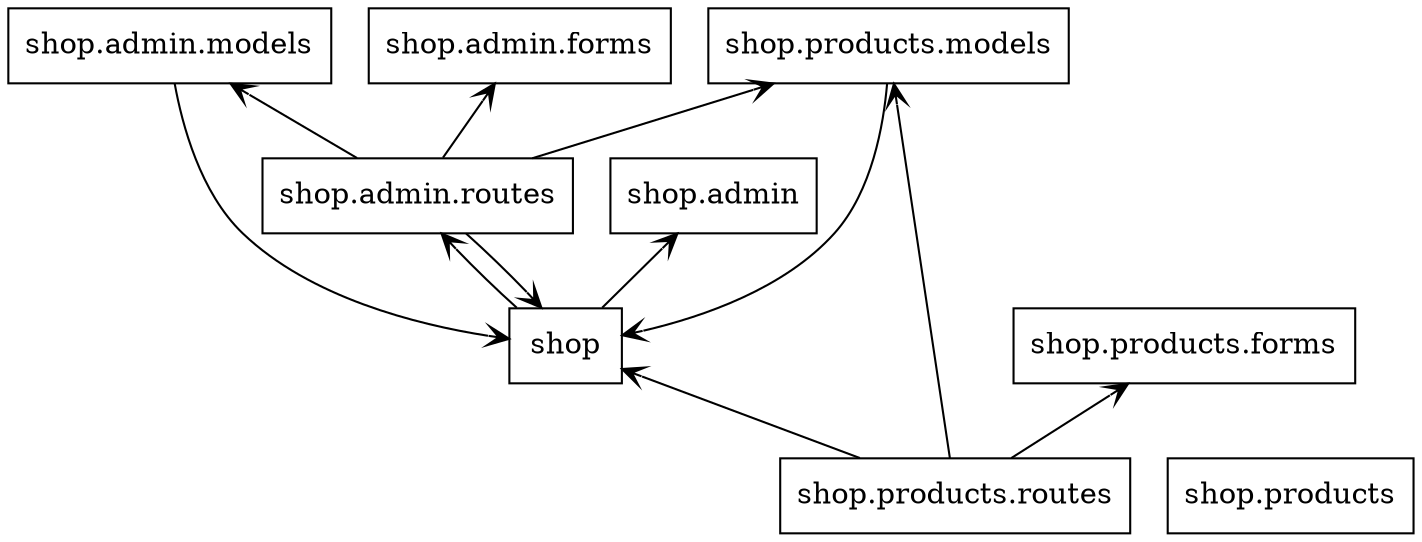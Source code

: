 digraph "packages" {
charset="utf-8"
rankdir=BT
"0" [label="shop", shape="box"];
"1" [label="shop.admin", shape="box"];
"2" [label="shop.admin.forms", shape="box"];
"3" [label="shop.admin.models", shape="box"];
"4" [label="shop.admin.routes", shape="box"];
"5" [label="shop.products", shape="box"];
"6" [label="shop.products.forms", shape="box"];
"7" [label="shop.products.models", shape="box"];
"8" [label="shop.products.routes", shape="box"];
"0" -> "1" [arrowhead="open", arrowtail="none"];
"0" -> "4" [arrowhead="open", arrowtail="none"];
"3" -> "0" [arrowhead="open", arrowtail="none"];
"4" -> "0" [arrowhead="open", arrowtail="none"];
"4" -> "2" [arrowhead="open", arrowtail="none"];
"4" -> "3" [arrowhead="open", arrowtail="none"];
"4" -> "7" [arrowhead="open", arrowtail="none"];
"7" -> "0" [arrowhead="open", arrowtail="none"];
"8" -> "0" [arrowhead="open", arrowtail="none"];
"8" -> "6" [arrowhead="open", arrowtail="none"];
"8" -> "7" [arrowhead="open", arrowtail="none"];
}
